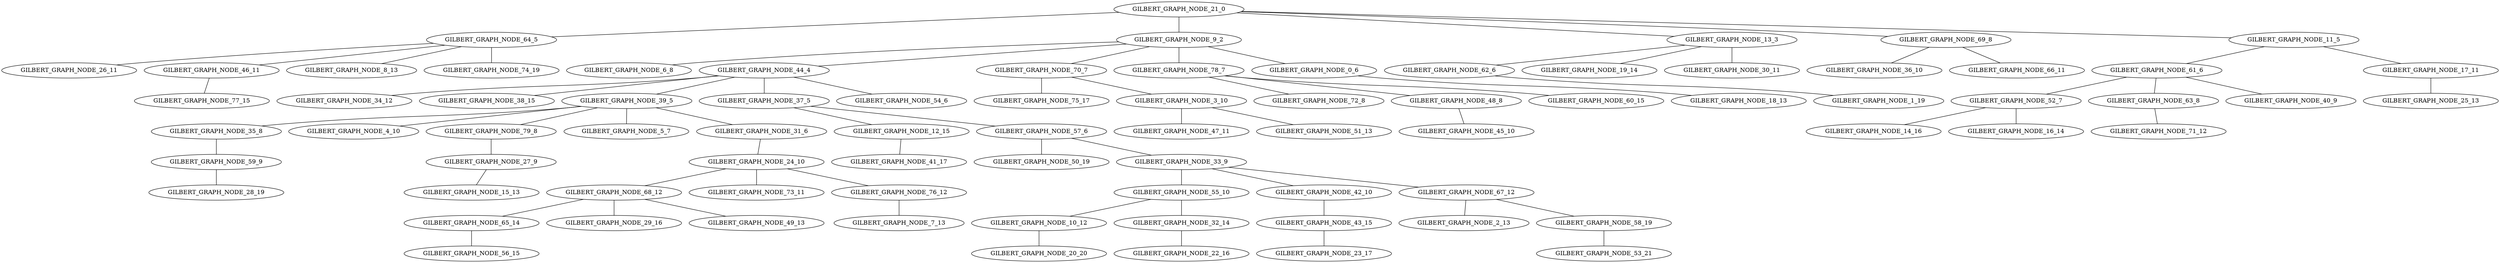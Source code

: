 graph GILBERT_GRAPH_DIJKSTRA{
GILBERT_GRAPH_NODE_21_0 -- GILBERT_GRAPH_NODE_64_5 [weight=15];
GILBERT_GRAPH_NODE_21_0 -- GILBERT_GRAPH_NODE_9_2 [weight=16];
GILBERT_GRAPH_NODE_21_0 -- GILBERT_GRAPH_NODE_13_3 [weight=4];
GILBERT_GRAPH_NODE_21_0 -- GILBERT_GRAPH_NODE_69_8 [weight=11];
GILBERT_GRAPH_NODE_21_0 -- GILBERT_GRAPH_NODE_11_5 [weight=5];
GILBERT_GRAPH_NODE_9_2 -- GILBERT_GRAPH_NODE_6_8 [weight=10];
GILBERT_GRAPH_NODE_9_2 -- GILBERT_GRAPH_NODE_44_4 [weight=9];
GILBERT_GRAPH_NODE_9_2 -- GILBERT_GRAPH_NODE_70_7 [weight=1];
GILBERT_GRAPH_NODE_9_2 -- GILBERT_GRAPH_NODE_78_7 [weight=8];
GILBERT_GRAPH_NODE_9_2 -- GILBERT_GRAPH_NODE_0_6 [weight=19];
GILBERT_GRAPH_NODE_13_3 -- GILBERT_GRAPH_NODE_62_6 [weight=2];
GILBERT_GRAPH_NODE_13_3 -- GILBERT_GRAPH_NODE_19_14 [weight=2];
GILBERT_GRAPH_NODE_13_3 -- GILBERT_GRAPH_NODE_30_11 [weight=14];
GILBERT_GRAPH_NODE_44_4 -- GILBERT_GRAPH_NODE_34_12 [weight=12];
GILBERT_GRAPH_NODE_44_4 -- GILBERT_GRAPH_NODE_38_15 [weight=16];
GILBERT_GRAPH_NODE_44_4 -- GILBERT_GRAPH_NODE_39_5 [weight=15];
GILBERT_GRAPH_NODE_44_4 -- GILBERT_GRAPH_NODE_37_5 [weight=16];
GILBERT_GRAPH_NODE_44_4 -- GILBERT_GRAPH_NODE_54_6 [weight=7];
GILBERT_GRAPH_NODE_11_5 -- GILBERT_GRAPH_NODE_61_6 [weight=12];
GILBERT_GRAPH_NODE_11_5 -- GILBERT_GRAPH_NODE_17_11 [weight=17];
GILBERT_GRAPH_NODE_37_5 -- GILBERT_GRAPH_NODE_12_15 [weight=8];
GILBERT_GRAPH_NODE_37_5 -- GILBERT_GRAPH_NODE_57_6 [weight=7];
GILBERT_GRAPH_NODE_39_5 -- GILBERT_GRAPH_NODE_35_8 [weight=7];
GILBERT_GRAPH_NODE_39_5 -- GILBERT_GRAPH_NODE_4_10 [weight=17];
GILBERT_GRAPH_NODE_39_5 -- GILBERT_GRAPH_NODE_79_8 [weight=18];
GILBERT_GRAPH_NODE_39_5 -- GILBERT_GRAPH_NODE_5_7 [weight=1];
GILBERT_GRAPH_NODE_39_5 -- GILBERT_GRAPH_NODE_31_6 [weight=5];
GILBERT_GRAPH_NODE_64_5 -- GILBERT_GRAPH_NODE_26_11 [weight=11];
GILBERT_GRAPH_NODE_64_5 -- GILBERT_GRAPH_NODE_46_11 [weight=11];
GILBERT_GRAPH_NODE_64_5 -- GILBERT_GRAPH_NODE_8_13 [weight=7];
GILBERT_GRAPH_NODE_64_5 -- GILBERT_GRAPH_NODE_74_19 [weight=19];
GILBERT_GRAPH_NODE_0_6 -- GILBERT_GRAPH_NODE_18_13 [weight=2];
GILBERT_GRAPH_NODE_31_6 -- GILBERT_GRAPH_NODE_24_10 [weight=1];
GILBERT_GRAPH_NODE_57_6 -- GILBERT_GRAPH_NODE_50_19 [weight=7];
GILBERT_GRAPH_NODE_57_6 -- GILBERT_GRAPH_NODE_33_9 [weight=18];
GILBERT_GRAPH_NODE_61_6 -- GILBERT_GRAPH_NODE_52_7 [weight=19];
GILBERT_GRAPH_NODE_61_6 -- GILBERT_GRAPH_NODE_63_8 [weight=3];
GILBERT_GRAPH_NODE_61_6 -- GILBERT_GRAPH_NODE_40_9 [weight=7];
GILBERT_GRAPH_NODE_62_6 -- GILBERT_GRAPH_NODE_1_19 [weight=11];
GILBERT_GRAPH_NODE_52_7 -- GILBERT_GRAPH_NODE_14_16 [weight=11];
GILBERT_GRAPH_NODE_52_7 -- GILBERT_GRAPH_NODE_16_14 [weight=17];
GILBERT_GRAPH_NODE_70_7 -- GILBERT_GRAPH_NODE_75_17 [weight=3];
GILBERT_GRAPH_NODE_70_7 -- GILBERT_GRAPH_NODE_3_10 [weight=1];
GILBERT_GRAPH_NODE_78_7 -- GILBERT_GRAPH_NODE_72_8 [weight=2];
GILBERT_GRAPH_NODE_78_7 -- GILBERT_GRAPH_NODE_48_8 [weight=12];
GILBERT_GRAPH_NODE_78_7 -- GILBERT_GRAPH_NODE_60_15 [weight=3];
GILBERT_GRAPH_NODE_35_8 -- GILBERT_GRAPH_NODE_59_9 [weight=2];
GILBERT_GRAPH_NODE_48_8 -- GILBERT_GRAPH_NODE_45_10 [weight=8];
GILBERT_GRAPH_NODE_63_8 -- GILBERT_GRAPH_NODE_71_12 [weight=11];
GILBERT_GRAPH_NODE_69_8 -- GILBERT_GRAPH_NODE_36_10 [weight=5];
GILBERT_GRAPH_NODE_69_8 -- GILBERT_GRAPH_NODE_66_11 [weight=16];
GILBERT_GRAPH_NODE_79_8 -- GILBERT_GRAPH_NODE_27_9 [weight=16];
GILBERT_GRAPH_NODE_27_9 -- GILBERT_GRAPH_NODE_15_13 [weight=14];
GILBERT_GRAPH_NODE_33_9 -- GILBERT_GRAPH_NODE_55_10 [weight=8];
GILBERT_GRAPH_NODE_33_9 -- GILBERT_GRAPH_NODE_42_10 [weight=7];
GILBERT_GRAPH_NODE_33_9 -- GILBERT_GRAPH_NODE_67_12 [weight=11];
GILBERT_GRAPH_NODE_59_9 -- GILBERT_GRAPH_NODE_28_19 [weight=19];
GILBERT_GRAPH_NODE_24_10 -- GILBERT_GRAPH_NODE_68_12 [weight=17];
GILBERT_GRAPH_NODE_24_10 -- GILBERT_GRAPH_NODE_73_11 [weight=18];
GILBERT_GRAPH_NODE_24_10 -- GILBERT_GRAPH_NODE_76_12 [weight=10];
GILBERT_GRAPH_NODE_3_10 -- GILBERT_GRAPH_NODE_47_11 [weight=18];
GILBERT_GRAPH_NODE_3_10 -- GILBERT_GRAPH_NODE_51_13 [weight=12];
GILBERT_GRAPH_NODE_42_10 -- GILBERT_GRAPH_NODE_43_15 [weight=4];
GILBERT_GRAPH_NODE_55_10 -- GILBERT_GRAPH_NODE_10_12 [weight=13];
GILBERT_GRAPH_NODE_55_10 -- GILBERT_GRAPH_NODE_32_14 [weight=18];
GILBERT_GRAPH_NODE_17_11 -- GILBERT_GRAPH_NODE_25_13 [weight=19];
GILBERT_GRAPH_NODE_46_11 -- GILBERT_GRAPH_NODE_77_15 [weight=13];
GILBERT_GRAPH_NODE_10_12 -- GILBERT_GRAPH_NODE_20_20 [weight=14];
GILBERT_GRAPH_NODE_67_12 -- GILBERT_GRAPH_NODE_2_13 [weight=14];
GILBERT_GRAPH_NODE_67_12 -- GILBERT_GRAPH_NODE_58_19 [weight=18];
GILBERT_GRAPH_NODE_68_12 -- GILBERT_GRAPH_NODE_65_14 [weight=18];
GILBERT_GRAPH_NODE_68_12 -- GILBERT_GRAPH_NODE_29_16 [weight=18];
GILBERT_GRAPH_NODE_68_12 -- GILBERT_GRAPH_NODE_49_13 [weight=1];
GILBERT_GRAPH_NODE_76_12 -- GILBERT_GRAPH_NODE_7_13 [weight=17];
GILBERT_GRAPH_NODE_32_14 -- GILBERT_GRAPH_NODE_22_16 [weight=14];
GILBERT_GRAPH_NODE_65_14 -- GILBERT_GRAPH_NODE_56_15 [weight=11];
GILBERT_GRAPH_NODE_12_15 -- GILBERT_GRAPH_NODE_41_17 [weight=5];
GILBERT_GRAPH_NODE_43_15 -- GILBERT_GRAPH_NODE_23_17 [weight=11];
GILBERT_GRAPH_NODE_58_19 -- GILBERT_GRAPH_NODE_53_21 [weight=9];
}
